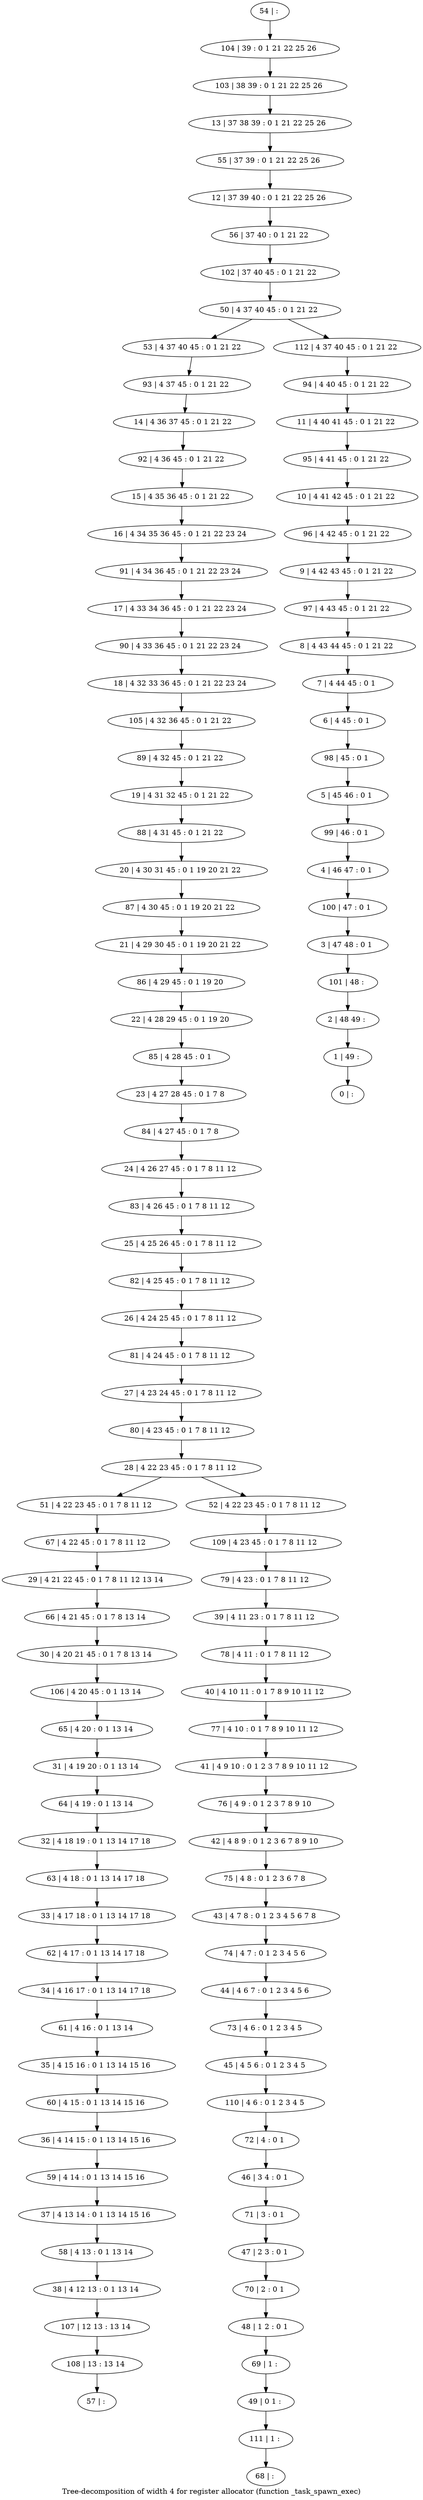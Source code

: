 digraph G {
graph [label="Tree-decomposition of width 4 for register allocator (function _task_spawn_exec)"]
0[label="0 | : "];
1[label="1 | 49 : "];
2[label="2 | 48 49 : "];
3[label="3 | 47 48 : 0 1 "];
4[label="4 | 46 47 : 0 1 "];
5[label="5 | 45 46 : 0 1 "];
6[label="6 | 4 45 : 0 1 "];
7[label="7 | 4 44 45 : 0 1 "];
8[label="8 | 4 43 44 45 : 0 1 21 22 "];
9[label="9 | 4 42 43 45 : 0 1 21 22 "];
10[label="10 | 4 41 42 45 : 0 1 21 22 "];
11[label="11 | 4 40 41 45 : 0 1 21 22 "];
12[label="12 | 37 39 40 : 0 1 21 22 25 26 "];
13[label="13 | 37 38 39 : 0 1 21 22 25 26 "];
14[label="14 | 4 36 37 45 : 0 1 21 22 "];
15[label="15 | 4 35 36 45 : 0 1 21 22 "];
16[label="16 | 4 34 35 36 45 : 0 1 21 22 23 24 "];
17[label="17 | 4 33 34 36 45 : 0 1 21 22 23 24 "];
18[label="18 | 4 32 33 36 45 : 0 1 21 22 23 24 "];
19[label="19 | 4 31 32 45 : 0 1 21 22 "];
20[label="20 | 4 30 31 45 : 0 1 19 20 21 22 "];
21[label="21 | 4 29 30 45 : 0 1 19 20 21 22 "];
22[label="22 | 4 28 29 45 : 0 1 19 20 "];
23[label="23 | 4 27 28 45 : 0 1 7 8 "];
24[label="24 | 4 26 27 45 : 0 1 7 8 11 12 "];
25[label="25 | 4 25 26 45 : 0 1 7 8 11 12 "];
26[label="26 | 4 24 25 45 : 0 1 7 8 11 12 "];
27[label="27 | 4 23 24 45 : 0 1 7 8 11 12 "];
28[label="28 | 4 22 23 45 : 0 1 7 8 11 12 "];
29[label="29 | 4 21 22 45 : 0 1 7 8 11 12 13 14 "];
30[label="30 | 4 20 21 45 : 0 1 7 8 13 14 "];
31[label="31 | 4 19 20 : 0 1 13 14 "];
32[label="32 | 4 18 19 : 0 1 13 14 17 18 "];
33[label="33 | 4 17 18 : 0 1 13 14 17 18 "];
34[label="34 | 4 16 17 : 0 1 13 14 17 18 "];
35[label="35 | 4 15 16 : 0 1 13 14 15 16 "];
36[label="36 | 4 14 15 : 0 1 13 14 15 16 "];
37[label="37 | 4 13 14 : 0 1 13 14 15 16 "];
38[label="38 | 4 12 13 : 0 1 13 14 "];
39[label="39 | 4 11 23 : 0 1 7 8 11 12 "];
40[label="40 | 4 10 11 : 0 1 7 8 9 10 11 12 "];
41[label="41 | 4 9 10 : 0 1 2 3 7 8 9 10 11 12 "];
42[label="42 | 4 8 9 : 0 1 2 3 6 7 8 9 10 "];
43[label="43 | 4 7 8 : 0 1 2 3 4 5 6 7 8 "];
44[label="44 | 4 6 7 : 0 1 2 3 4 5 6 "];
45[label="45 | 4 5 6 : 0 1 2 3 4 5 "];
46[label="46 | 3 4 : 0 1 "];
47[label="47 | 2 3 : 0 1 "];
48[label="48 | 1 2 : 0 1 "];
49[label="49 | 0 1 : "];
50[label="50 | 4 37 40 45 : 0 1 21 22 "];
51[label="51 | 4 22 23 45 : 0 1 7 8 11 12 "];
52[label="52 | 4 22 23 45 : 0 1 7 8 11 12 "];
53[label="53 | 4 37 40 45 : 0 1 21 22 "];
54[label="54 | : "];
55[label="55 | 37 39 : 0 1 21 22 25 26 "];
56[label="56 | 37 40 : 0 1 21 22 "];
57[label="57 | : "];
58[label="58 | 4 13 : 0 1 13 14 "];
59[label="59 | 4 14 : 0 1 13 14 15 16 "];
60[label="60 | 4 15 : 0 1 13 14 15 16 "];
61[label="61 | 4 16 : 0 1 13 14 "];
62[label="62 | 4 17 : 0 1 13 14 17 18 "];
63[label="63 | 4 18 : 0 1 13 14 17 18 "];
64[label="64 | 4 19 : 0 1 13 14 "];
65[label="65 | 4 20 : 0 1 13 14 "];
66[label="66 | 4 21 45 : 0 1 7 8 13 14 "];
67[label="67 | 4 22 45 : 0 1 7 8 11 12 "];
68[label="68 | : "];
69[label="69 | 1 : "];
70[label="70 | 2 : 0 1 "];
71[label="71 | 3 : 0 1 "];
72[label="72 | 4 : 0 1 "];
73[label="73 | 4 6 : 0 1 2 3 4 5 "];
74[label="74 | 4 7 : 0 1 2 3 4 5 6 "];
75[label="75 | 4 8 : 0 1 2 3 6 7 8 "];
76[label="76 | 4 9 : 0 1 2 3 7 8 9 10 "];
77[label="77 | 4 10 : 0 1 7 8 9 10 11 12 "];
78[label="78 | 4 11 : 0 1 7 8 11 12 "];
79[label="79 | 4 23 : 0 1 7 8 11 12 "];
80[label="80 | 4 23 45 : 0 1 7 8 11 12 "];
81[label="81 | 4 24 45 : 0 1 7 8 11 12 "];
82[label="82 | 4 25 45 : 0 1 7 8 11 12 "];
83[label="83 | 4 26 45 : 0 1 7 8 11 12 "];
84[label="84 | 4 27 45 : 0 1 7 8 "];
85[label="85 | 4 28 45 : 0 1 "];
86[label="86 | 4 29 45 : 0 1 19 20 "];
87[label="87 | 4 30 45 : 0 1 19 20 21 22 "];
88[label="88 | 4 31 45 : 0 1 21 22 "];
89[label="89 | 4 32 45 : 0 1 21 22 "];
90[label="90 | 4 33 36 45 : 0 1 21 22 23 24 "];
91[label="91 | 4 34 36 45 : 0 1 21 22 23 24 "];
92[label="92 | 4 36 45 : 0 1 21 22 "];
93[label="93 | 4 37 45 : 0 1 21 22 "];
94[label="94 | 4 40 45 : 0 1 21 22 "];
95[label="95 | 4 41 45 : 0 1 21 22 "];
96[label="96 | 4 42 45 : 0 1 21 22 "];
97[label="97 | 4 43 45 : 0 1 21 22 "];
98[label="98 | 45 : 0 1 "];
99[label="99 | 46 : 0 1 "];
100[label="100 | 47 : 0 1 "];
101[label="101 | 48 : "];
102[label="102 | 37 40 45 : 0 1 21 22 "];
103[label="103 | 38 39 : 0 1 21 22 25 26 "];
104[label="104 | 39 : 0 1 21 22 25 26 "];
105[label="105 | 4 32 36 45 : 0 1 21 22 "];
106[label="106 | 4 20 45 : 0 1 13 14 "];
107[label="107 | 12 13 : 13 14 "];
108[label="108 | 13 : 13 14 "];
109[label="109 | 4 23 45 : 0 1 7 8 11 12 "];
110[label="110 | 4 6 : 0 1 2 3 4 5 "];
111[label="111 | 1 : "];
112[label="112 | 4 37 40 45 : 0 1 21 22 "];
15->16 ;
28->51 ;
28->52 ;
58->38 ;
37->58 ;
59->37 ;
36->59 ;
60->36 ;
35->60 ;
61->35 ;
34->61 ;
62->34 ;
33->62 ;
63->33 ;
32->63 ;
64->32 ;
31->64 ;
65->31 ;
66->30 ;
29->66 ;
67->29 ;
51->67 ;
69->49 ;
48->69 ;
70->48 ;
47->70 ;
71->47 ;
46->71 ;
72->46 ;
73->45 ;
44->73 ;
74->44 ;
43->74 ;
75->43 ;
42->75 ;
76->42 ;
41->76 ;
77->41 ;
40->77 ;
78->40 ;
39->78 ;
79->39 ;
80->28 ;
27->80 ;
81->27 ;
26->81 ;
82->26 ;
25->82 ;
83->25 ;
24->83 ;
84->24 ;
23->84 ;
85->23 ;
22->85 ;
86->22 ;
21->86 ;
87->21 ;
20->87 ;
88->20 ;
19->88 ;
89->19 ;
90->18 ;
17->90 ;
91->17 ;
16->91 ;
92->15 ;
14->92 ;
93->14 ;
53->93 ;
105->89 ;
18->105 ;
106->65 ;
30->106 ;
38->107 ;
108->57 ;
107->108 ;
109->79 ;
52->109 ;
110->72 ;
45->110 ;
111->68 ;
49->111 ;
54->104 ;
104->103 ;
103->13 ;
13->55 ;
55->12 ;
12->56 ;
56->102 ;
102->50 ;
94->11 ;
11->95 ;
95->10 ;
10->96 ;
96->9 ;
9->97 ;
97->8 ;
8->7 ;
7->6 ;
6->98 ;
98->5 ;
5->99 ;
99->4 ;
4->100 ;
100->3 ;
3->101 ;
101->2 ;
2->1 ;
1->0 ;
112->94 ;
50->53 ;
50->112 ;
}
